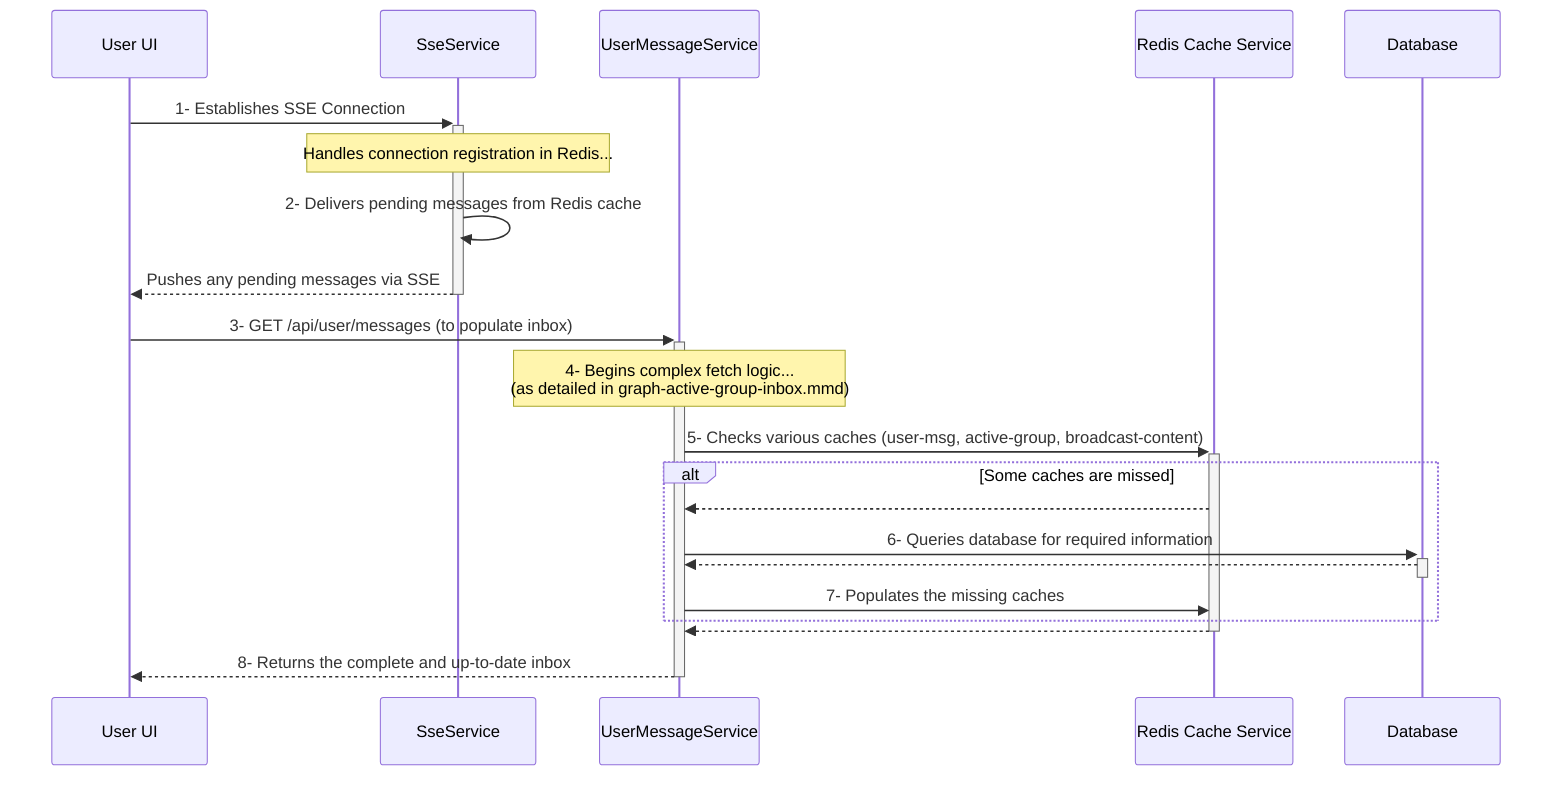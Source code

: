sequenceDiagram
    participant UserUI as User UI
    participant SseSvc as SseService
    participant UserMsgSvc as UserMessageService
    participant RedisCache as Redis Cache Service
    participant DB as Database

    UserUI->>+SseSvc: 1- Establishes SSE Connection
    Note over SseSvc: Handles connection registration in Redis...
    SseSvc->>SseSvc: 2- Delivers pending messages from Redis cache
    SseSvc-->>-UserUI: Pushes any pending messages via SSE
    
    UserUI->>+UserMsgSvc: 3- GET /api/user/messages (to populate inbox)
    Note over UserMsgSvc: 4- Begins complex fetch logic... <br/>(as detailed in graph-active-group-inbox.mmd)
    UserMsgSvc->>+RedisCache: 5- Checks various caches (user-msg, active-group, broadcast-content)
    alt Some caches are missed
        RedisCache-->>UserMsgSvc: 
        UserMsgSvc->>+DB: 6- Queries database for required information
        DB-->>-UserMsgSvc: 
        UserMsgSvc->>RedisCache: 7- Populates the missing caches
    end
    RedisCache-->>-UserMsgSvc: 
    UserMsgSvc-->>-UserUI: 8- Returns the complete and up-to-date inbox
